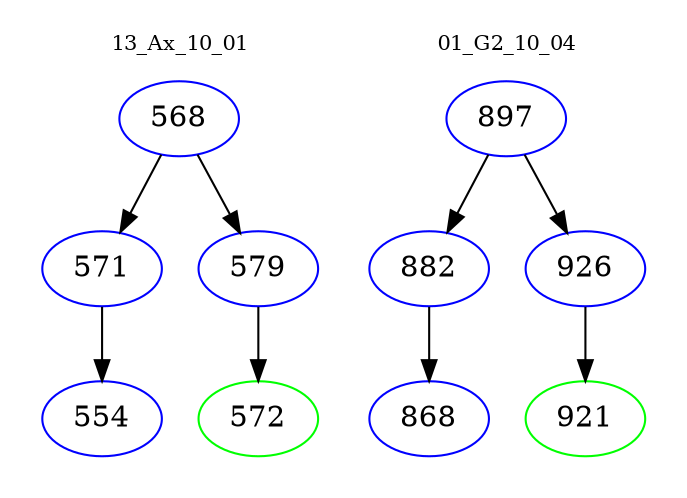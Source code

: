 digraph{
subgraph cluster_0 {
color = white
label = "13_Ax_10_01";
fontsize=10;
T0_568 [label="568", color="blue"]
T0_568 -> T0_571 [color="black"]
T0_571 [label="571", color="blue"]
T0_571 -> T0_554 [color="black"]
T0_554 [label="554", color="blue"]
T0_568 -> T0_579 [color="black"]
T0_579 [label="579", color="blue"]
T0_579 -> T0_572 [color="black"]
T0_572 [label="572", color="green"]
}
subgraph cluster_1 {
color = white
label = "01_G2_10_04";
fontsize=10;
T1_897 [label="897", color="blue"]
T1_897 -> T1_882 [color="black"]
T1_882 [label="882", color="blue"]
T1_882 -> T1_868 [color="black"]
T1_868 [label="868", color="blue"]
T1_897 -> T1_926 [color="black"]
T1_926 [label="926", color="blue"]
T1_926 -> T1_921 [color="black"]
T1_921 [label="921", color="green"]
}
}
